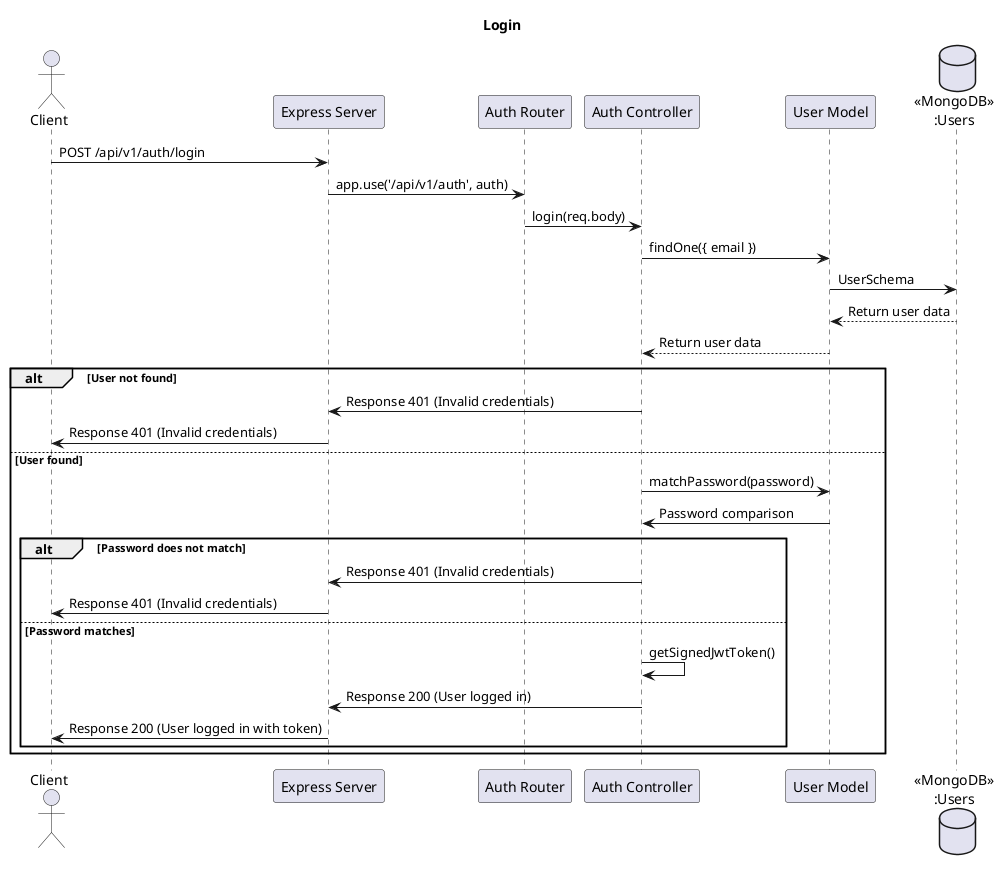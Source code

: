 @startuml
title Login

actor Client as Client
participant "Express Server" as Server
participant "Auth Router" as Router
participant "Auth Controller" as Controller
participant "User Model" as UserModel
database "«MongoDB»\n:Users" as Database

Client -> Server: POST /api/v1/auth/login
Server -> Router: app.use('/api/v1/auth', auth)
Router -> Controller: login(req.body)
Controller -> UserModel: findOne({ email })
UserModel -> Database: UserSchema
Database --> UserModel: Return user data
UserModel --> Controller: Return user data
alt User not found
    Controller -> Server: Response 401 (Invalid credentials)
    Server -> Client: Response 401 (Invalid credentials)
else User found
    Controller -> UserModel: matchPassword(password)
    UserModel -> Controller: Password comparison
    alt Password does not match
        Controller -> Server: Response 401 (Invalid credentials)
        Server -> Client: Response 401 (Invalid credentials)
    else Password matches
        Controller -> Controller: getSignedJwtToken()
        Controller -> Server: Response 200 (User logged in)
        Server -> Client: Response 200 (User logged in with token)
    end
end